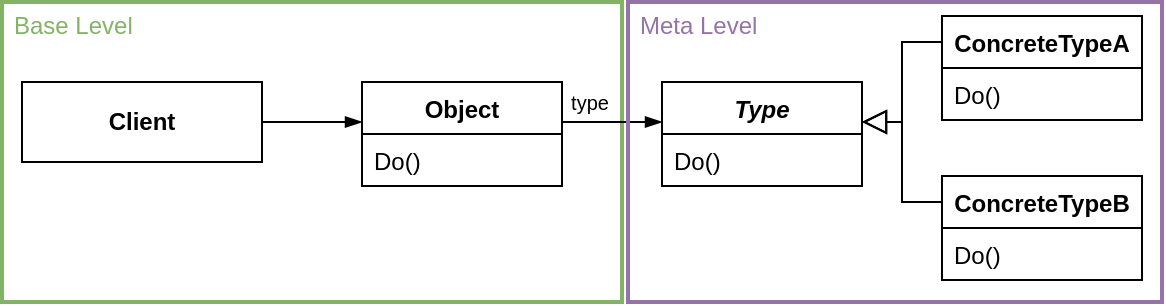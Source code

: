 <mxfile version="22.1.2" type="device">
  <diagram name="Page-1" id="hU8GNJ9TY2ImtlE-TNtU">
    <mxGraphModel dx="470" dy="998" grid="1" gridSize="10" guides="1" tooltips="1" connect="1" arrows="1" fold="0" page="1" pageScale="1" pageWidth="827" pageHeight="1169" math="0" shadow="0">
      <root>
        <mxCell id="0" />
        <mxCell id="1" parent="0" />
        <mxCell id="pvQFE-sMkXaX_mDbPTaX-17" value="&lt;font color=&quot;#82b366&quot;&gt;Base Level&lt;/font&gt;" style="rounded=0;whiteSpace=wrap;html=1;fillColor=none;strokeColor=#82b366;align=left;verticalAlign=top;spacing=0;spacingLeft=6;strokeWidth=2;" vertex="1" parent="1">
          <mxGeometry x="70" y="160" width="310" height="150" as="geometry" />
        </mxCell>
        <mxCell id="pvQFE-sMkXaX_mDbPTaX-1" value="Client" style="rounded=0;whiteSpace=wrap;html=1;fontStyle=1" vertex="1" parent="1">
          <mxGeometry x="80" y="200" width="120" height="40" as="geometry" />
        </mxCell>
        <mxCell id="pvQFE-sMkXaX_mDbPTaX-2" value="Object" style="swimlane;fontStyle=1;align=center;verticalAlign=top;childLayout=stackLayout;horizontal=1;startSize=26;horizontalStack=0;resizeParent=1;resizeParentMax=0;resizeLast=0;collapsible=1;marginBottom=0;whiteSpace=wrap;html=1;" vertex="1" parent="1">
          <mxGeometry x="250" y="200" width="100" height="52" as="geometry" />
        </mxCell>
        <mxCell id="pvQFE-sMkXaX_mDbPTaX-3" value="Do()" style="text;strokeColor=none;fillColor=none;align=left;verticalAlign=top;spacingLeft=4;spacingRight=4;overflow=hidden;rotatable=0;points=[[0,0.5],[1,0.5]];portConstraint=eastwest;whiteSpace=wrap;html=1;" vertex="1" parent="pvQFE-sMkXaX_mDbPTaX-2">
          <mxGeometry y="26" width="100" height="26" as="geometry" />
        </mxCell>
        <mxCell id="pvQFE-sMkXaX_mDbPTaX-4" value="&lt;i&gt;Type&lt;/i&gt;" style="swimlane;fontStyle=1;align=center;verticalAlign=top;childLayout=stackLayout;horizontal=1;startSize=26;horizontalStack=0;resizeParent=1;resizeParentMax=0;resizeLast=0;collapsible=1;marginBottom=0;whiteSpace=wrap;html=1;" vertex="1" parent="1">
          <mxGeometry x="400" y="200" width="100" height="52" as="geometry" />
        </mxCell>
        <mxCell id="pvQFE-sMkXaX_mDbPTaX-5" value="Do()" style="text;strokeColor=none;fillColor=none;align=left;verticalAlign=top;spacingLeft=4;spacingRight=4;overflow=hidden;rotatable=0;points=[[0,0.5],[1,0.5]];portConstraint=eastwest;whiteSpace=wrap;html=1;" vertex="1" parent="pvQFE-sMkXaX_mDbPTaX-4">
          <mxGeometry y="26" width="100" height="26" as="geometry" />
        </mxCell>
        <mxCell id="pvQFE-sMkXaX_mDbPTaX-6" value="ConcreteTypeA" style="swimlane;fontStyle=1;align=center;verticalAlign=top;childLayout=stackLayout;horizontal=1;startSize=26;horizontalStack=0;resizeParent=1;resizeParentMax=0;resizeLast=0;collapsible=1;marginBottom=0;whiteSpace=wrap;html=1;" vertex="1" parent="1">
          <mxGeometry x="540" y="167" width="100" height="52" as="geometry" />
        </mxCell>
        <mxCell id="pvQFE-sMkXaX_mDbPTaX-7" value="Do()" style="text;strokeColor=none;fillColor=none;align=left;verticalAlign=top;spacingLeft=4;spacingRight=4;overflow=hidden;rotatable=0;points=[[0,0.5],[1,0.5]];portConstraint=eastwest;whiteSpace=wrap;html=1;" vertex="1" parent="pvQFE-sMkXaX_mDbPTaX-6">
          <mxGeometry y="26" width="100" height="26" as="geometry" />
        </mxCell>
        <mxCell id="pvQFE-sMkXaX_mDbPTaX-8" value="ConcreteTypeB" style="swimlane;fontStyle=1;align=center;verticalAlign=top;childLayout=stackLayout;horizontal=1;startSize=26;horizontalStack=0;resizeParent=1;resizeParentMax=0;resizeLast=0;collapsible=1;marginBottom=0;whiteSpace=wrap;html=1;" vertex="1" parent="1">
          <mxGeometry x="540" y="247" width="100" height="52" as="geometry" />
        </mxCell>
        <mxCell id="pvQFE-sMkXaX_mDbPTaX-9" value="Do()" style="text;strokeColor=none;fillColor=none;align=left;verticalAlign=top;spacingLeft=4;spacingRight=4;overflow=hidden;rotatable=0;points=[[0,0.5],[1,0.5]];portConstraint=eastwest;whiteSpace=wrap;html=1;" vertex="1" parent="pvQFE-sMkXaX_mDbPTaX-8">
          <mxGeometry y="26" width="100" height="26" as="geometry" />
        </mxCell>
        <mxCell id="pvQFE-sMkXaX_mDbPTaX-10" style="edgeStyle=orthogonalEdgeStyle;rounded=0;orthogonalLoop=1;jettySize=auto;html=1;endArrow=block;endFill=0;endSize=10;exitX=0;exitY=0.25;exitDx=0;exitDy=0;" edge="1" parent="1" source="pvQFE-sMkXaX_mDbPTaX-8">
          <mxGeometry relative="1" as="geometry">
            <mxPoint x="520" y="600" as="sourcePoint" />
            <mxPoint x="500" y="220" as="targetPoint" />
            <Array as="points">
              <mxPoint x="520" y="260" />
              <mxPoint x="520" y="220" />
            </Array>
          </mxGeometry>
        </mxCell>
        <mxCell id="pvQFE-sMkXaX_mDbPTaX-11" style="edgeStyle=orthogonalEdgeStyle;rounded=0;orthogonalLoop=1;jettySize=auto;html=1;endArrow=block;endFill=0;endSize=10;exitX=0;exitY=0.25;exitDx=0;exitDy=0;" edge="1" parent="1" source="pvQFE-sMkXaX_mDbPTaX-6">
          <mxGeometry relative="1" as="geometry">
            <mxPoint x="550" y="288" as="sourcePoint" />
            <mxPoint x="500" y="220" as="targetPoint" />
            <Array as="points">
              <mxPoint x="520" y="180" />
              <mxPoint x="520" y="220" />
            </Array>
          </mxGeometry>
        </mxCell>
        <mxCell id="pvQFE-sMkXaX_mDbPTaX-12" style="rounded=0;orthogonalLoop=1;jettySize=auto;html=1;endArrow=blockThin;endFill=1;" edge="1" parent="1">
          <mxGeometry relative="1" as="geometry">
            <mxPoint x="350" y="220.0" as="sourcePoint" />
            <mxPoint x="400" y="220.0" as="targetPoint" />
          </mxGeometry>
        </mxCell>
        <mxCell id="pvQFE-sMkXaX_mDbPTaX-13" value="&lt;span style=&quot;font-size: 10px;&quot;&gt;type&lt;/span&gt;" style="text;html=1;strokeColor=none;fillColor=none;align=center;verticalAlign=middle;whiteSpace=wrap;rounded=0;" vertex="1" parent="1">
          <mxGeometry x="334" y="195" width="60" height="30" as="geometry" />
        </mxCell>
        <mxCell id="pvQFE-sMkXaX_mDbPTaX-14" style="rounded=0;orthogonalLoop=1;jettySize=auto;html=1;endArrow=blockThin;endFill=1;entryX=0;entryY=0.25;entryDx=0;entryDy=0;exitX=1;exitY=0.25;exitDx=0;exitDy=0;" edge="1" parent="1">
          <mxGeometry relative="1" as="geometry">
            <mxPoint x="200" y="220" as="sourcePoint" />
            <mxPoint x="250" y="220" as="targetPoint" />
          </mxGeometry>
        </mxCell>
        <mxCell id="pvQFE-sMkXaX_mDbPTaX-18" value="&lt;font color=&quot;#9673a6&quot;&gt;Meta Level&lt;/font&gt;" style="rounded=0;whiteSpace=wrap;html=1;fillColor=none;strokeColor=#9673A6;align=left;verticalAlign=top;spacing=0;spacingLeft=6;strokeWidth=2;" vertex="1" parent="1">
          <mxGeometry x="383" y="160" width="267" height="150" as="geometry" />
        </mxCell>
      </root>
    </mxGraphModel>
  </diagram>
</mxfile>
